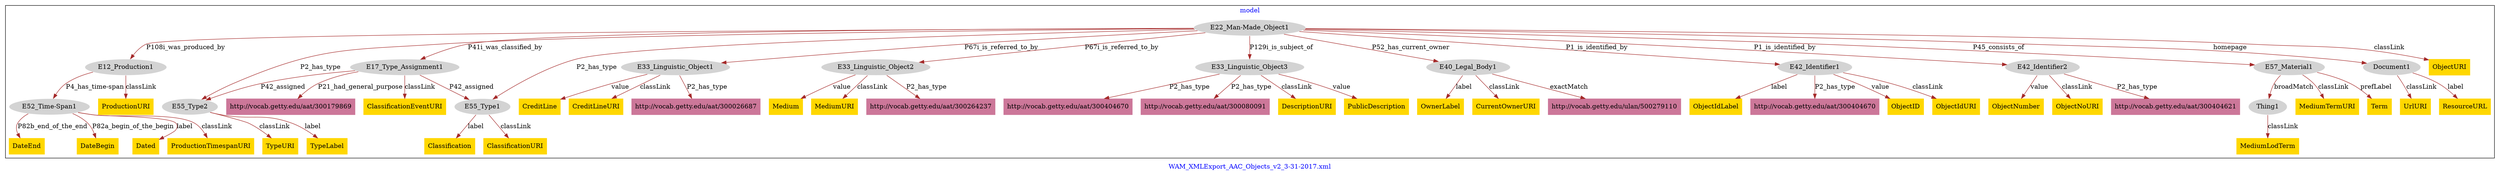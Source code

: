 digraph n0 {
fontcolor="blue"
remincross="true"
label="WAM_XMLExport_AAC_Objects_v2_3-31-2017.xml"
subgraph cluster {
label="model"
n2[style="filled",color="white",fillcolor="lightgray",label="E12_Production1"];
n3[style="filled",color="white",fillcolor="lightgray",label="E52_Time-Span1"];
n4[style="filled",color="white",fillcolor="lightgray",label="E17_Type_Assignment1"];
n5[style="filled",color="white",fillcolor="lightgray",label="E55_Type2"];
n6[style="filled",color="white",fillcolor="lightgray",label="E22_Man-Made_Object1"];
n7[style="filled",color="white",fillcolor="lightgray",label="E33_Linguistic_Object1"];
n8[style="filled",color="white",fillcolor="lightgray",label="E33_Linguistic_Object2"];
n9[style="filled",color="white",fillcolor="lightgray",label="E33_Linguistic_Object3"];
n10[style="filled",color="white",fillcolor="lightgray",label="E40_Legal_Body1"];
n11[style="filled",color="white",fillcolor="lightgray",label="E42_Identifier1"];
n12[style="filled",color="white",fillcolor="lightgray",label="E42_Identifier2"];
n13[style="filled",color="white",fillcolor="lightgray",label="E55_Type1"];
n14[style="filled",color="white",fillcolor="lightgray",label="E57_Material1"];
n15[style="filled",color="white",fillcolor="lightgray",label="Document1"];
n16[style="filled",color="white",fillcolor="lightgray",label="Thing1"];
n17[shape="plaintext",style="filled",fillcolor="gold",label="ObjectNumber"];
n18[shape="plaintext",style="filled",fillcolor="gold",label="Classification"];
n19[shape="plaintext",style="filled",fillcolor="gold",label="ObjectID"];
n20[shape="plaintext",style="filled",fillcolor="gold",label="ProductionURI"];
n21[shape="plaintext",style="filled",fillcolor="gold",label="Dated"];
n22[shape="plaintext",style="filled",fillcolor="gold",label="MediumLodTerm"];
n23[shape="plaintext",style="filled",fillcolor="gold",label="ClassificationURI"];
n24[shape="plaintext",style="filled",fillcolor="gold",label="DescriptionURI"];
n25[shape="plaintext",style="filled",fillcolor="gold",label="OwnerLabel"];
n26[shape="plaintext",style="filled",fillcolor="gold",label="UrlURI"];
n27[shape="plaintext",style="filled",fillcolor="gold",label="TypeURI"];
n28[shape="plaintext",style="filled",fillcolor="gold",label="TypeLabel"];
n29[shape="plaintext",style="filled",fillcolor="gold",label="Medium"];
n30[shape="plaintext",style="filled",fillcolor="gold",label="MediumTermURI"];
n31[shape="plaintext",style="filled",fillcolor="gold",label="ProductionTimespanURI"];
n32[shape="plaintext",style="filled",fillcolor="gold",label="ObjectURI"];
n33[shape="plaintext",style="filled",fillcolor="gold",label="DateEnd"];
n34[shape="plaintext",style="filled",fillcolor="gold",label="DateBegin"];
n35[shape="plaintext",style="filled",fillcolor="gold",label="MediumURI"];
n36[shape="plaintext",style="filled",fillcolor="gold",label="ObjectIdURI"];
n37[shape="plaintext",style="filled",fillcolor="gold",label="CreditLine"];
n38[shape="plaintext",style="filled",fillcolor="gold",label="ClassificationEventURI"];
n39[shape="plaintext",style="filled",fillcolor="gold",label="ObjectIdLabel"];
n40[shape="plaintext",style="filled",fillcolor="gold",label="CreditLineURI"];
n41[shape="plaintext",style="filled",fillcolor="gold",label="ResourceURL"];
n42[shape="plaintext",style="filled",fillcolor="gold",label="PublicDescription"];
n43[shape="plaintext",style="filled",fillcolor="gold",label="CurrentOwnerURI"];
n44[shape="plaintext",style="filled",fillcolor="gold",label="ObjectNoURI"];
n45[shape="plaintext",style="filled",fillcolor="gold",label="Term"];
n46[shape="plaintext",style="filled",fillcolor="#CC7799",label="http://vocab.getty.edu/ulan/500279110"];
n47[shape="plaintext",style="filled",fillcolor="#CC7799",label="http://vocab.getty.edu/aat/300404670"];
n48[shape="plaintext",style="filled",fillcolor="#CC7799",label="http://vocab.getty.edu/aat/300264237"];
n49[shape="plaintext",style="filled",fillcolor="#CC7799",label="http://vocab.getty.edu/aat/300404670"];
n50[shape="plaintext",style="filled",fillcolor="#CC7799",label="http://vocab.getty.edu/aat/300026687"];
n51[shape="plaintext",style="filled",fillcolor="#CC7799",label="http://vocab.getty.edu/aat/300080091"];
n52[shape="plaintext",style="filled",fillcolor="#CC7799",label="http://vocab.getty.edu/aat/300179869"];
n53[shape="plaintext",style="filled",fillcolor="#CC7799",label="http://vocab.getty.edu/aat/300404621"];
}
n2 -> n3[color="brown",fontcolor="black",label="P4_has_time-span"]
n4 -> n5[color="brown",fontcolor="black",label="P42_assigned"]
n6 -> n2[color="brown",fontcolor="black",label="P108i_was_produced_by"]
n6 -> n4[color="brown",fontcolor="black",label="P41i_was_classified_by"]
n6 -> n7[color="brown",fontcolor="black",label="P67i_is_referred_to_by"]
n6 -> n8[color="brown",fontcolor="black",label="P67i_is_referred_to_by"]
n6 -> n9[color="brown",fontcolor="black",label="P129i_is_subject_of"]
n6 -> n10[color="brown",fontcolor="black",label="P52_has_current_owner"]
n6 -> n11[color="brown",fontcolor="black",label="P1_is_identified_by"]
n6 -> n12[color="brown",fontcolor="black",label="P1_is_identified_by"]
n6 -> n13[color="brown",fontcolor="black",label="P2_has_type"]
n6 -> n14[color="brown",fontcolor="black",label="P45_consists_of"]
n6 -> n15[color="brown",fontcolor="black",label="homepage"]
n14 -> n16[color="brown",fontcolor="black",label="broadMatch"]
n12 -> n17[color="brown",fontcolor="black",label="value"]
n13 -> n18[color="brown",fontcolor="black",label="label"]
n11 -> n19[color="brown",fontcolor="black",label="value"]
n2 -> n20[color="brown",fontcolor="black",label="classLink"]
n3 -> n21[color="brown",fontcolor="black",label="label"]
n16 -> n22[color="brown",fontcolor="black",label="classLink"]
n13 -> n23[color="brown",fontcolor="black",label="classLink"]
n9 -> n24[color="brown",fontcolor="black",label="classLink"]
n10 -> n25[color="brown",fontcolor="black",label="label"]
n15 -> n26[color="brown",fontcolor="black",label="classLink"]
n5 -> n27[color="brown",fontcolor="black",label="classLink"]
n5 -> n28[color="brown",fontcolor="black",label="label"]
n8 -> n29[color="brown",fontcolor="black",label="value"]
n14 -> n30[color="brown",fontcolor="black",label="classLink"]
n3 -> n31[color="brown",fontcolor="black",label="classLink"]
n6 -> n32[color="brown",fontcolor="black",label="classLink"]
n3 -> n33[color="brown",fontcolor="black",label="P82b_end_of_the_end"]
n3 -> n34[color="brown",fontcolor="black",label="P82a_begin_of_the_begin"]
n8 -> n35[color="brown",fontcolor="black",label="classLink"]
n11 -> n36[color="brown",fontcolor="black",label="classLink"]
n7 -> n37[color="brown",fontcolor="black",label="value"]
n4 -> n38[color="brown",fontcolor="black",label="classLink"]
n11 -> n39[color="brown",fontcolor="black",label="label"]
n7 -> n40[color="brown",fontcolor="black",label="classLink"]
n15 -> n41[color="brown",fontcolor="black",label="label"]
n9 -> n42[color="brown",fontcolor="black",label="value"]
n10 -> n43[color="brown",fontcolor="black",label="classLink"]
n12 -> n44[color="brown",fontcolor="black",label="classLink"]
n14 -> n45[color="brown",fontcolor="black",label="prefLabel"]
n10 -> n46[color="brown",fontcolor="black",label="exactMatch"]
n9 -> n47[color="brown",fontcolor="black",label="P2_has_type"]
n8 -> n48[color="brown",fontcolor="black",label="P2_has_type"]
n11 -> n49[color="brown",fontcolor="black",label="P2_has_type"]
n7 -> n50[color="brown",fontcolor="black",label="P2_has_type"]
n9 -> n51[color="brown",fontcolor="black",label="P2_has_type"]
n4 -> n13[color="brown",fontcolor="black",label="P42_assigned"]
n6 -> n5[color="brown",fontcolor="black",label="P2_has_type"]
n4 -> n52[color="brown",fontcolor="black",label="P21_had_general_purpose"]
n12 -> n53[color="brown",fontcolor="black",label="P2_has_type"]
}
